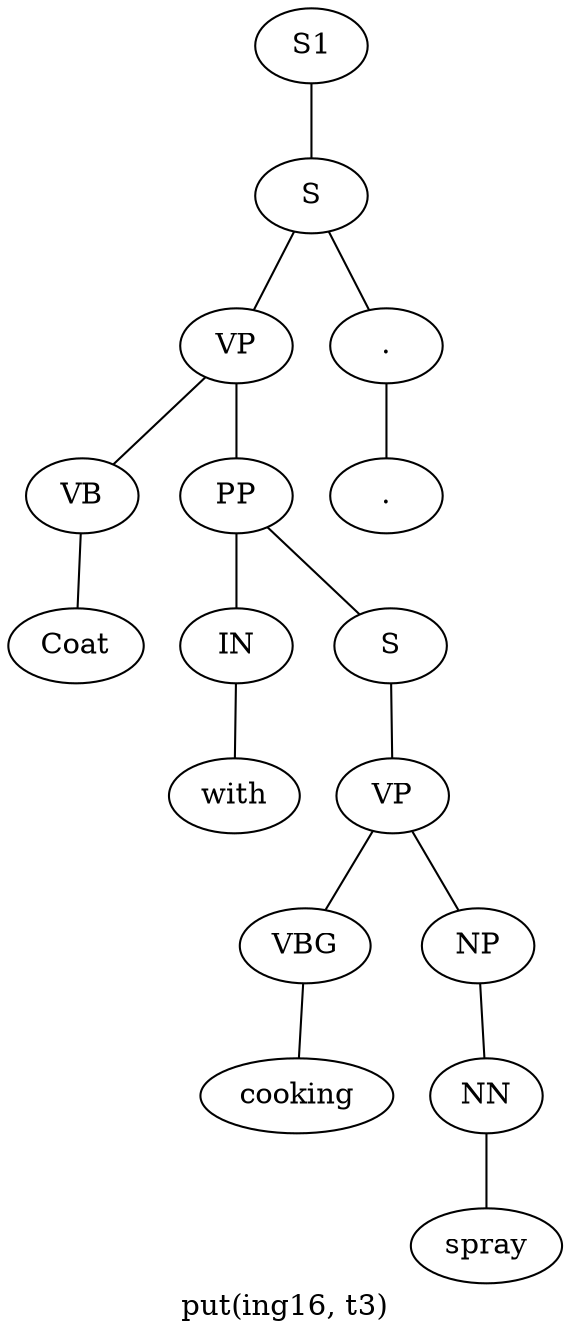 graph SyntaxGraph {
	label = "put(ing16, t3)";
	Node0 [label="S1"];
	Node1 [label="S"];
	Node2 [label="VP"];
	Node3 [label="VB"];
	Node4 [label="Coat"];
	Node5 [label="PP"];
	Node6 [label="IN"];
	Node7 [label="with"];
	Node8 [label="S"];
	Node9 [label="VP"];
	Node10 [label="VBG"];
	Node11 [label="cooking"];
	Node12 [label="NP"];
	Node13 [label="NN"];
	Node14 [label="spray"];
	Node15 [label="."];
	Node16 [label="."];

	Node0 -- Node1;
	Node1 -- Node2;
	Node1 -- Node15;
	Node2 -- Node3;
	Node2 -- Node5;
	Node3 -- Node4;
	Node5 -- Node6;
	Node5 -- Node8;
	Node6 -- Node7;
	Node8 -- Node9;
	Node9 -- Node10;
	Node9 -- Node12;
	Node10 -- Node11;
	Node12 -- Node13;
	Node13 -- Node14;
	Node15 -- Node16;
}